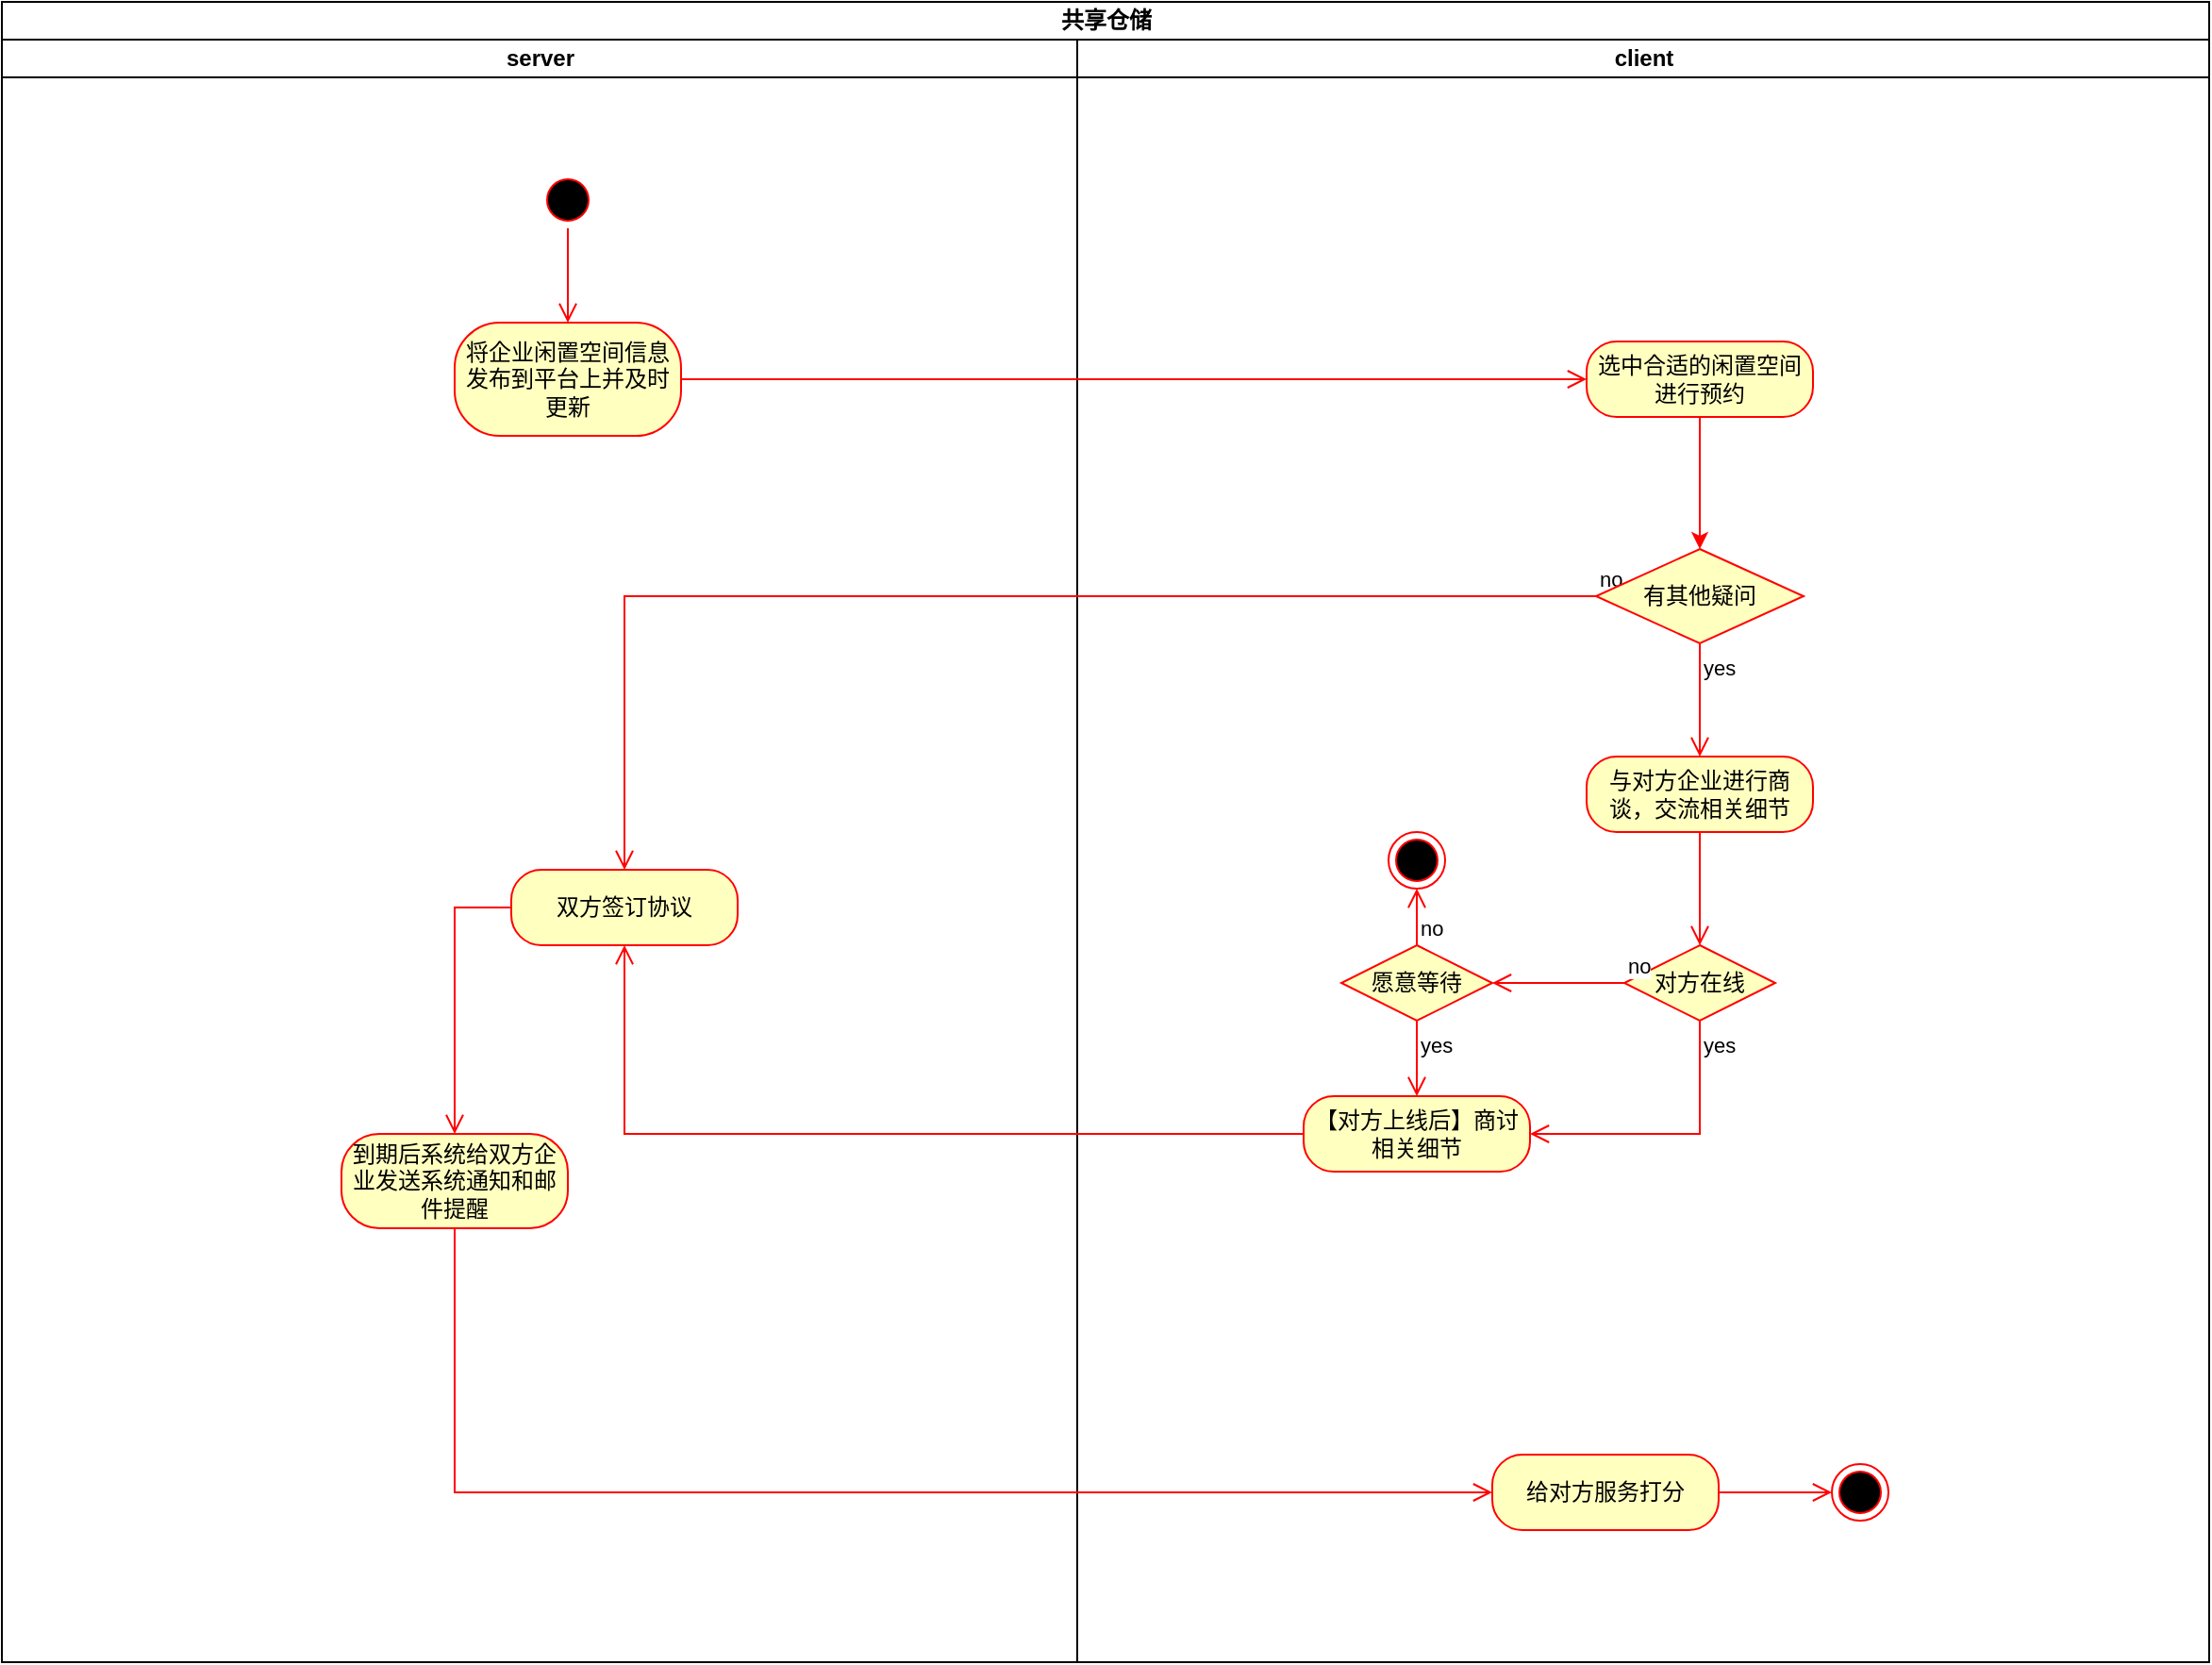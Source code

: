 <mxfile version="26.0.2">
  <diagram name="第 1 页" id="N16P2D6dZ6Zy1LPLPoeg">
    <mxGraphModel dx="1985" dy="1050" grid="1" gridSize="10" guides="1" tooltips="1" connect="1" arrows="1" fold="1" page="1" pageScale="1" pageWidth="2339" pageHeight="3300" math="0" shadow="0">
      <root>
        <mxCell id="0" />
        <mxCell id="1" parent="0" />
        <mxCell id="SDwWJI0hLl5nrFzAI4eY-5" value="共享仓储" style="swimlane;childLayout=stackLayout;resizeParent=1;resizeParentMax=0;startSize=20;html=1;" vertex="1" parent="1">
          <mxGeometry x="620.0" y="180" width="1170" height="880" as="geometry" />
        </mxCell>
        <mxCell id="SDwWJI0hLl5nrFzAI4eY-6" value="server" style="swimlane;startSize=20;html=1;" vertex="1" parent="SDwWJI0hLl5nrFzAI4eY-5">
          <mxGeometry y="20" width="570" height="860" as="geometry" />
        </mxCell>
        <mxCell id="SDwWJI0hLl5nrFzAI4eY-7" value="client" style="swimlane;startSize=20;html=1;" vertex="1" parent="SDwWJI0hLl5nrFzAI4eY-5">
          <mxGeometry x="570" y="20" width="600" height="860" as="geometry" />
        </mxCell>
        <mxCell id="SDwWJI0hLl5nrFzAI4eY-4" value="" style="edgeStyle=orthogonalEdgeStyle;html=1;verticalAlign=bottom;endArrow=open;endSize=8;strokeColor=#ff0000;rounded=0;entryX=0;entryY=0.5;entryDx=0;entryDy=0;" edge="1" source="SDwWJI0hLl5nrFzAI4eY-3" parent="SDwWJI0hLl5nrFzAI4eY-7" target="SDwWJI0hLl5nrFzAI4eY-13">
          <mxGeometry relative="1" as="geometry">
            <mxPoint x="110.0" y="180" as="targetPoint" />
          </mxGeometry>
        </mxCell>
        <mxCell id="SDwWJI0hLl5nrFzAI4eY-18" value="no" style="edgeStyle=orthogonalEdgeStyle;html=1;align=left;verticalAlign=bottom;endArrow=open;endSize=8;strokeColor=#ff0000;rounded=0;entryX=0.5;entryY=0;entryDx=0;entryDy=0;" edge="1" source="SDwWJI0hLl5nrFzAI4eY-17" parent="SDwWJI0hLl5nrFzAI4eY-7" target="SDwWJI0hLl5nrFzAI4eY-20">
          <mxGeometry x="-1" relative="1" as="geometry">
            <mxPoint x="120.0" y="295" as="targetPoint" />
            <Array as="points">
              <mxPoint x="-240" y="295" />
            </Array>
          </mxGeometry>
        </mxCell>
        <mxCell id="SDwWJI0hLl5nrFzAI4eY-34" value="" style="edgeStyle=orthogonalEdgeStyle;html=1;verticalAlign=bottom;endArrow=open;endSize=8;strokeColor=#ff0000;rounded=0;entryX=0.5;entryY=1;entryDx=0;entryDy=0;" edge="1" source="SDwWJI0hLl5nrFzAI4eY-33" parent="SDwWJI0hLl5nrFzAI4eY-7" target="SDwWJI0hLl5nrFzAI4eY-20">
          <mxGeometry relative="1" as="geometry">
            <mxPoint x="-150.0" y="420" as="targetPoint" />
          </mxGeometry>
        </mxCell>
        <mxCell id="SDwWJI0hLl5nrFzAI4eY-38" value="" style="edgeStyle=orthogonalEdgeStyle;html=1;verticalAlign=bottom;endArrow=open;endSize=8;strokeColor=#ff0000;rounded=0;entryX=0;entryY=0.5;entryDx=0;entryDy=0;" edge="1" source="SDwWJI0hLl5nrFzAI4eY-37" parent="SDwWJI0hLl5nrFzAI4eY-7" target="SDwWJI0hLl5nrFzAI4eY-39">
          <mxGeometry relative="1" as="geometry">
            <mxPoint x="160.0" y="670" as="targetPoint" />
            <Array as="points">
              <mxPoint x="-330" y="770" />
              <mxPoint x="165" y="770" />
            </Array>
          </mxGeometry>
        </mxCell>
        <mxCell id="SDwWJI0hLl5nrFzAI4eY-1" value="" style="ellipse;html=1;shape=startState;fillColor=#000000;strokeColor=#ff0000;" vertex="1" parent="SDwWJI0hLl5nrFzAI4eY-7">
          <mxGeometry x="-285.0" y="70" width="30" height="30" as="geometry" />
        </mxCell>
        <mxCell id="SDwWJI0hLl5nrFzAI4eY-2" value="" style="edgeStyle=orthogonalEdgeStyle;html=1;verticalAlign=bottom;endArrow=open;endSize=8;strokeColor=#ff0000;rounded=0;entryX=0.5;entryY=0;entryDx=0;entryDy=0;" edge="1" source="SDwWJI0hLl5nrFzAI4eY-1" parent="SDwWJI0hLl5nrFzAI4eY-7" target="SDwWJI0hLl5nrFzAI4eY-3">
          <mxGeometry relative="1" as="geometry">
            <mxPoint x="-270.0" y="160" as="targetPoint" />
          </mxGeometry>
        </mxCell>
        <mxCell id="SDwWJI0hLl5nrFzAI4eY-3" value="将企业闲置空间信息发布到平台上并及时更新" style="rounded=1;whiteSpace=wrap;html=1;arcSize=40;fontColor=#000000;fillColor=#ffffc0;strokeColor=#ff0000;" vertex="1" parent="SDwWJI0hLl5nrFzAI4eY-7">
          <mxGeometry x="-330" y="150" width="120" height="60" as="geometry" />
        </mxCell>
        <mxCell id="SDwWJI0hLl5nrFzAI4eY-20" value="双方签订协议" style="rounded=1;whiteSpace=wrap;html=1;arcSize=40;fontColor=#000000;fillColor=#ffffc0;strokeColor=#ff0000;" vertex="1" parent="SDwWJI0hLl5nrFzAI4eY-7">
          <mxGeometry x="-300.0" y="440" width="120" height="40" as="geometry" />
        </mxCell>
        <mxCell id="SDwWJI0hLl5nrFzAI4eY-21" value="" style="edgeStyle=orthogonalEdgeStyle;html=1;verticalAlign=bottom;endArrow=open;endSize=8;strokeColor=#ff0000;rounded=0;entryX=0.5;entryY=0;entryDx=0;entryDy=0;exitX=0;exitY=0.5;exitDx=0;exitDy=0;" edge="1" source="SDwWJI0hLl5nrFzAI4eY-20" parent="SDwWJI0hLl5nrFzAI4eY-7" target="SDwWJI0hLl5nrFzAI4eY-37">
          <mxGeometry relative="1" as="geometry">
            <mxPoint x="-260.0" y="370" as="targetPoint" />
          </mxGeometry>
        </mxCell>
        <mxCell id="SDwWJI0hLl5nrFzAI4eY-37" value="到期后系统给双方企业发送系统通知和邮件提醒" style="rounded=1;whiteSpace=wrap;html=1;arcSize=40;fontColor=#000000;fillColor=#ffffc0;strokeColor=#ff0000;" vertex="1" parent="SDwWJI0hLl5nrFzAI4eY-7">
          <mxGeometry x="-390" y="580" width="120" height="50" as="geometry" />
        </mxCell>
        <mxCell id="SDwWJI0hLl5nrFzAI4eY-16" value="" style="edgeStyle=orthogonalEdgeStyle;rounded=0;orthogonalLoop=1;jettySize=auto;html=1;strokeColor=#FF0000;entryX=0.5;entryY=0;entryDx=0;entryDy=0;" edge="1" parent="SDwWJI0hLl5nrFzAI4eY-7" source="SDwWJI0hLl5nrFzAI4eY-13" target="SDwWJI0hLl5nrFzAI4eY-17">
          <mxGeometry relative="1" as="geometry">
            <mxPoint x="330.0" y="270" as="targetPoint" />
          </mxGeometry>
        </mxCell>
        <mxCell id="SDwWJI0hLl5nrFzAI4eY-13" value="选中合适的闲置空间进行预约" style="rounded=1;whiteSpace=wrap;html=1;arcSize=40;fontColor=#000000;fillColor=#ffffc0;strokeColor=#ff0000;" vertex="1" parent="SDwWJI0hLl5nrFzAI4eY-7">
          <mxGeometry x="270.0" y="160" width="120" height="40" as="geometry" />
        </mxCell>
        <mxCell id="SDwWJI0hLl5nrFzAI4eY-17" value="有其他疑问" style="rhombus;whiteSpace=wrap;html=1;fontColor=#000000;fillColor=#ffffc0;strokeColor=#ff0000;" vertex="1" parent="SDwWJI0hLl5nrFzAI4eY-7">
          <mxGeometry x="275" y="270" width="110" height="50" as="geometry" />
        </mxCell>
        <mxCell id="SDwWJI0hLl5nrFzAI4eY-19" value="yes" style="edgeStyle=orthogonalEdgeStyle;html=1;align=left;verticalAlign=top;endArrow=open;endSize=8;strokeColor=#ff0000;rounded=0;entryX=0.5;entryY=0;entryDx=0;entryDy=0;" edge="1" source="SDwWJI0hLl5nrFzAI4eY-17" parent="SDwWJI0hLl5nrFzAI4eY-7" target="SDwWJI0hLl5nrFzAI4eY-22">
          <mxGeometry x="-1" relative="1" as="geometry">
            <mxPoint x="330.0" y="380" as="targetPoint" />
          </mxGeometry>
        </mxCell>
        <mxCell id="SDwWJI0hLl5nrFzAI4eY-22" value="与对方企业进行商谈，交流相关细节" style="rounded=1;whiteSpace=wrap;html=1;arcSize=40;fontColor=#000000;fillColor=#ffffc0;strokeColor=#ff0000;" vertex="1" parent="SDwWJI0hLl5nrFzAI4eY-7">
          <mxGeometry x="270.0" y="380" width="120" height="40" as="geometry" />
        </mxCell>
        <mxCell id="SDwWJI0hLl5nrFzAI4eY-23" value="" style="edgeStyle=orthogonalEdgeStyle;html=1;verticalAlign=bottom;endArrow=open;endSize=8;strokeColor=#ff0000;rounded=0;entryX=0.5;entryY=0;entryDx=0;entryDy=0;" edge="1" source="SDwWJI0hLl5nrFzAI4eY-22" parent="SDwWJI0hLl5nrFzAI4eY-7" target="SDwWJI0hLl5nrFzAI4eY-24">
          <mxGeometry relative="1" as="geometry">
            <mxPoint x="330.0" y="470" as="targetPoint" />
          </mxGeometry>
        </mxCell>
        <mxCell id="SDwWJI0hLl5nrFzAI4eY-24" value="对方在线" style="rhombus;whiteSpace=wrap;html=1;fontColor=#000000;fillColor=#ffffc0;strokeColor=#ff0000;" vertex="1" parent="SDwWJI0hLl5nrFzAI4eY-7">
          <mxGeometry x="290.0" y="480" width="80" height="40" as="geometry" />
        </mxCell>
        <mxCell id="SDwWJI0hLl5nrFzAI4eY-25" value="no" style="edgeStyle=orthogonalEdgeStyle;html=1;align=left;verticalAlign=bottom;endArrow=open;endSize=8;strokeColor=#ff0000;rounded=0;entryX=1;entryY=0.5;entryDx=0;entryDy=0;" edge="1" source="SDwWJI0hLl5nrFzAI4eY-24" parent="SDwWJI0hLl5nrFzAI4eY-7" target="SDwWJI0hLl5nrFzAI4eY-30">
          <mxGeometry x="-1" relative="1" as="geometry">
            <mxPoint x="220.0" y="500" as="targetPoint" />
          </mxGeometry>
        </mxCell>
        <mxCell id="SDwWJI0hLl5nrFzAI4eY-26" value="yes" style="edgeStyle=orthogonalEdgeStyle;html=1;align=left;verticalAlign=top;endArrow=open;endSize=8;strokeColor=#ff0000;rounded=0;entryX=1;entryY=0.5;entryDx=0;entryDy=0;" edge="1" source="SDwWJI0hLl5nrFzAI4eY-24" parent="SDwWJI0hLl5nrFzAI4eY-7" target="SDwWJI0hLl5nrFzAI4eY-33">
          <mxGeometry x="-1" relative="1" as="geometry">
            <mxPoint x="330.0" y="580" as="targetPoint" />
            <Array as="points">
              <mxPoint x="330" y="580" />
            </Array>
          </mxGeometry>
        </mxCell>
        <mxCell id="SDwWJI0hLl5nrFzAI4eY-30" value="愿意等待" style="rhombus;whiteSpace=wrap;html=1;fontColor=#000000;fillColor=#ffffc0;strokeColor=#ff0000;" vertex="1" parent="SDwWJI0hLl5nrFzAI4eY-7">
          <mxGeometry x="140.0" y="480" width="80" height="40" as="geometry" />
        </mxCell>
        <mxCell id="SDwWJI0hLl5nrFzAI4eY-31" value="no" style="edgeStyle=orthogonalEdgeStyle;html=1;align=left;verticalAlign=bottom;endArrow=open;endSize=8;strokeColor=#ff0000;rounded=0;entryX=0.5;entryY=1;entryDx=0;entryDy=0;" edge="1" source="SDwWJI0hLl5nrFzAI4eY-30" parent="SDwWJI0hLl5nrFzAI4eY-7" target="SDwWJI0hLl5nrFzAI4eY-35">
          <mxGeometry x="-1" relative="1" as="geometry">
            <mxPoint x="180.0" y="440" as="targetPoint" />
          </mxGeometry>
        </mxCell>
        <mxCell id="SDwWJI0hLl5nrFzAI4eY-32" value="yes" style="edgeStyle=orthogonalEdgeStyle;html=1;align=left;verticalAlign=top;endArrow=open;endSize=8;strokeColor=#ff0000;rounded=0;entryX=0.5;entryY=0;entryDx=0;entryDy=0;" edge="1" source="SDwWJI0hLl5nrFzAI4eY-30" parent="SDwWJI0hLl5nrFzAI4eY-7" target="SDwWJI0hLl5nrFzAI4eY-33">
          <mxGeometry x="-1" relative="1" as="geometry">
            <mxPoint x="180.0" y="570" as="targetPoint" />
          </mxGeometry>
        </mxCell>
        <mxCell id="SDwWJI0hLl5nrFzAI4eY-33" value="【对方上线后】商讨相关细节" style="rounded=1;whiteSpace=wrap;html=1;arcSize=40;fontColor=#000000;fillColor=#ffffc0;strokeColor=#ff0000;" vertex="1" parent="SDwWJI0hLl5nrFzAI4eY-7">
          <mxGeometry x="120.0" y="560" width="120" height="40" as="geometry" />
        </mxCell>
        <mxCell id="SDwWJI0hLl5nrFzAI4eY-35" value="" style="ellipse;html=1;shape=endState;fillColor=#000000;strokeColor=#ff0000;" vertex="1" parent="SDwWJI0hLl5nrFzAI4eY-7">
          <mxGeometry x="165.0" y="420" width="30" height="30" as="geometry" />
        </mxCell>
        <mxCell id="SDwWJI0hLl5nrFzAI4eY-39" value="给对方服务打分" style="rounded=1;whiteSpace=wrap;html=1;arcSize=40;fontColor=#000000;fillColor=#ffffc0;strokeColor=#ff0000;" vertex="1" parent="SDwWJI0hLl5nrFzAI4eY-7">
          <mxGeometry x="220.0" y="750" width="120" height="40" as="geometry" />
        </mxCell>
        <mxCell id="SDwWJI0hLl5nrFzAI4eY-42" value="" style="ellipse;html=1;shape=endState;fillColor=#000000;strokeColor=#ff0000;" vertex="1" parent="SDwWJI0hLl5nrFzAI4eY-7">
          <mxGeometry x="400.0" y="755" width="30" height="30" as="geometry" />
        </mxCell>
        <mxCell id="SDwWJI0hLl5nrFzAI4eY-40" value="" style="edgeStyle=orthogonalEdgeStyle;html=1;verticalAlign=bottom;endArrow=open;endSize=8;strokeColor=#ff0000;rounded=0;entryX=0;entryY=0.5;entryDx=0;entryDy=0;" edge="1" source="SDwWJI0hLl5nrFzAI4eY-39" parent="SDwWJI0hLl5nrFzAI4eY-7" target="SDwWJI0hLl5nrFzAI4eY-42">
          <mxGeometry relative="1" as="geometry">
            <mxPoint x="510.0" y="770" as="targetPoint" />
            <Array as="points" />
          </mxGeometry>
        </mxCell>
      </root>
    </mxGraphModel>
  </diagram>
</mxfile>
